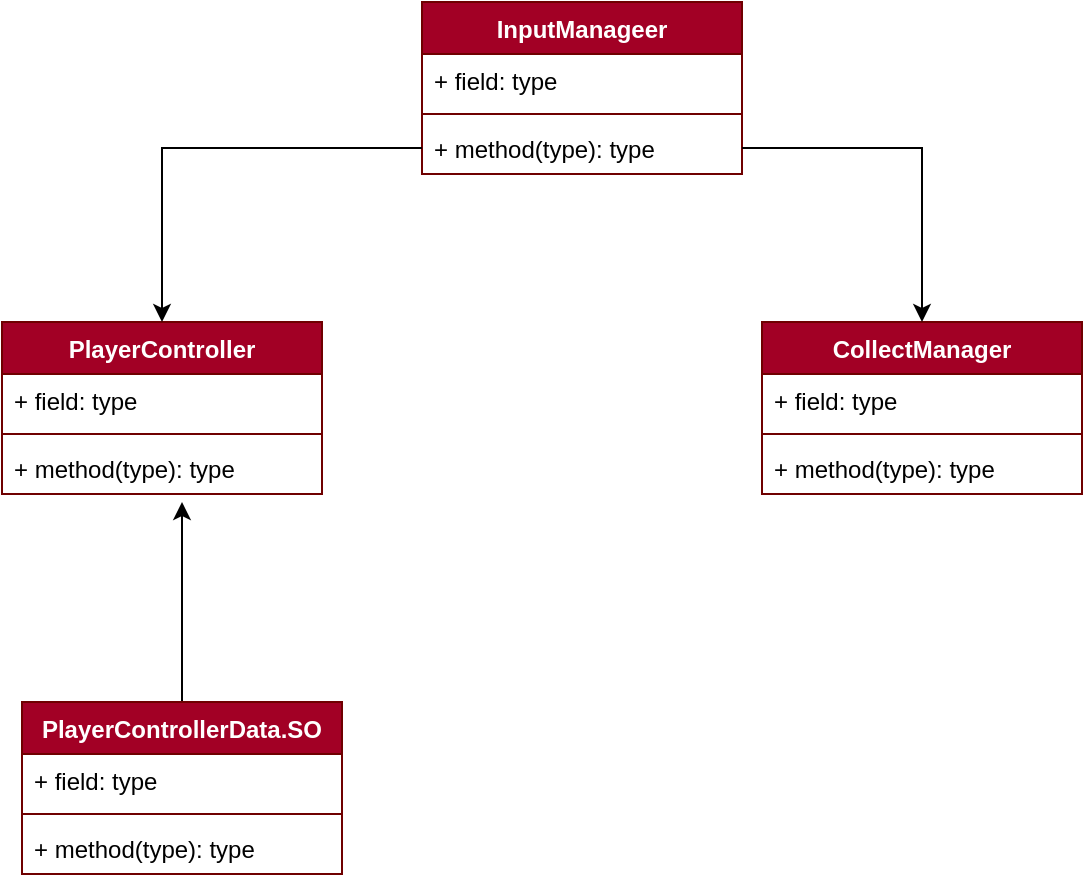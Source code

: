 <mxfile version="24.2.1" type="github">
  <diagram name="Sayfa -1" id="TCRlumir58DF3NTFlVKL">
    <mxGraphModel dx="1434" dy="780" grid="1" gridSize="10" guides="1" tooltips="1" connect="1" arrows="1" fold="1" page="1" pageScale="1" pageWidth="827" pageHeight="1169" math="0" shadow="0">
      <root>
        <mxCell id="0" />
        <mxCell id="1" parent="0" />
        <mxCell id="LWl_j7JrqJpDSYnlIx1C-9" value="PlayerController&lt;br&gt;" style="swimlane;fontStyle=1;align=center;verticalAlign=top;childLayout=stackLayout;horizontal=1;startSize=26;horizontalStack=0;resizeParent=1;resizeParentMax=0;resizeLast=0;collapsible=1;marginBottom=0;whiteSpace=wrap;html=1;fillColor=#a20025;fontColor=#ffffff;strokeColor=#6F0000;" parent="1" vertex="1">
          <mxGeometry x="120" y="180" width="160" height="86" as="geometry" />
        </mxCell>
        <mxCell id="LWl_j7JrqJpDSYnlIx1C-10" value="+ field: type" style="text;strokeColor=none;fillColor=none;align=left;verticalAlign=top;spacingLeft=4;spacingRight=4;overflow=hidden;rotatable=0;points=[[0,0.5],[1,0.5]];portConstraint=eastwest;whiteSpace=wrap;html=1;" parent="LWl_j7JrqJpDSYnlIx1C-9" vertex="1">
          <mxGeometry y="26" width="160" height="26" as="geometry" />
        </mxCell>
        <mxCell id="LWl_j7JrqJpDSYnlIx1C-11" value="" style="line;strokeWidth=1;fillColor=none;align=left;verticalAlign=middle;spacingTop=-1;spacingLeft=3;spacingRight=3;rotatable=0;labelPosition=right;points=[];portConstraint=eastwest;strokeColor=inherit;" parent="LWl_j7JrqJpDSYnlIx1C-9" vertex="1">
          <mxGeometry y="52" width="160" height="8" as="geometry" />
        </mxCell>
        <mxCell id="LWl_j7JrqJpDSYnlIx1C-12" value="+ method(type): type" style="text;strokeColor=none;fillColor=none;align=left;verticalAlign=top;spacingLeft=4;spacingRight=4;overflow=hidden;rotatable=0;points=[[0,0.5],[1,0.5]];portConstraint=eastwest;whiteSpace=wrap;html=1;" parent="LWl_j7JrqJpDSYnlIx1C-9" vertex="1">
          <mxGeometry y="60" width="160" height="26" as="geometry" />
        </mxCell>
        <mxCell id="wxV0Dd2GO7AUjgvOcvU1-14" style="edgeStyle=orthogonalEdgeStyle;rounded=0;orthogonalLoop=1;jettySize=auto;html=1;" edge="1" parent="1" source="LWl_j7JrqJpDSYnlIx1C-13">
          <mxGeometry relative="1" as="geometry">
            <mxPoint x="210" y="270" as="targetPoint" />
          </mxGeometry>
        </mxCell>
        <mxCell id="LWl_j7JrqJpDSYnlIx1C-13" value="PlayerControllerData.SO" style="swimlane;fontStyle=1;align=center;verticalAlign=top;childLayout=stackLayout;horizontal=1;startSize=26;horizontalStack=0;resizeParent=1;resizeParentMax=0;resizeLast=0;collapsible=1;marginBottom=0;whiteSpace=wrap;html=1;fillColor=#a20025;fontColor=#ffffff;strokeColor=#6F0000;" parent="1" vertex="1">
          <mxGeometry x="130" y="370" width="160" height="86" as="geometry" />
        </mxCell>
        <mxCell id="LWl_j7JrqJpDSYnlIx1C-14" value="+ field: type" style="text;strokeColor=none;fillColor=none;align=left;verticalAlign=top;spacingLeft=4;spacingRight=4;overflow=hidden;rotatable=0;points=[[0,0.5],[1,0.5]];portConstraint=eastwest;whiteSpace=wrap;html=1;" parent="LWl_j7JrqJpDSYnlIx1C-13" vertex="1">
          <mxGeometry y="26" width="160" height="26" as="geometry" />
        </mxCell>
        <mxCell id="LWl_j7JrqJpDSYnlIx1C-15" value="" style="line;strokeWidth=1;fillColor=none;align=left;verticalAlign=middle;spacingTop=-1;spacingLeft=3;spacingRight=3;rotatable=0;labelPosition=right;points=[];portConstraint=eastwest;strokeColor=inherit;" parent="LWl_j7JrqJpDSYnlIx1C-13" vertex="1">
          <mxGeometry y="52" width="160" height="8" as="geometry" />
        </mxCell>
        <mxCell id="LWl_j7JrqJpDSYnlIx1C-16" value="+ method(type): type" style="text;strokeColor=none;fillColor=none;align=left;verticalAlign=top;spacingLeft=4;spacingRight=4;overflow=hidden;rotatable=0;points=[[0,0.5],[1,0.5]];portConstraint=eastwest;whiteSpace=wrap;html=1;" parent="LWl_j7JrqJpDSYnlIx1C-13" vertex="1">
          <mxGeometry y="60" width="160" height="26" as="geometry" />
        </mxCell>
        <mxCell id="wxV0Dd2GO7AUjgvOcvU1-1" value="CollectManager" style="swimlane;fontStyle=1;align=center;verticalAlign=top;childLayout=stackLayout;horizontal=1;startSize=26;horizontalStack=0;resizeParent=1;resizeParentMax=0;resizeLast=0;collapsible=1;marginBottom=0;whiteSpace=wrap;html=1;fillColor=#a20025;strokeColor=#6F0000;fontColor=#ffffff;" vertex="1" parent="1">
          <mxGeometry x="500" y="180" width="160" height="86" as="geometry" />
        </mxCell>
        <mxCell id="wxV0Dd2GO7AUjgvOcvU1-2" value="+ field: type" style="text;strokeColor=none;fillColor=none;align=left;verticalAlign=top;spacingLeft=4;spacingRight=4;overflow=hidden;rotatable=0;points=[[0,0.5],[1,0.5]];portConstraint=eastwest;whiteSpace=wrap;html=1;" vertex="1" parent="wxV0Dd2GO7AUjgvOcvU1-1">
          <mxGeometry y="26" width="160" height="26" as="geometry" />
        </mxCell>
        <mxCell id="wxV0Dd2GO7AUjgvOcvU1-3" value="" style="line;strokeWidth=1;fillColor=none;align=left;verticalAlign=middle;spacingTop=-1;spacingLeft=3;spacingRight=3;rotatable=0;labelPosition=right;points=[];portConstraint=eastwest;strokeColor=inherit;" vertex="1" parent="wxV0Dd2GO7AUjgvOcvU1-1">
          <mxGeometry y="52" width="160" height="8" as="geometry" />
        </mxCell>
        <mxCell id="wxV0Dd2GO7AUjgvOcvU1-4" value="+ method(type): type" style="text;strokeColor=none;fillColor=none;align=left;verticalAlign=top;spacingLeft=4;spacingRight=4;overflow=hidden;rotatable=0;points=[[0,0.5],[1,0.5]];portConstraint=eastwest;whiteSpace=wrap;html=1;" vertex="1" parent="wxV0Dd2GO7AUjgvOcvU1-1">
          <mxGeometry y="60" width="160" height="26" as="geometry" />
        </mxCell>
        <mxCell id="wxV0Dd2GO7AUjgvOcvU1-9" value="InputManageer&lt;div&gt;&lt;br&gt;&lt;/div&gt;" style="swimlane;fontStyle=1;align=center;verticalAlign=top;childLayout=stackLayout;horizontal=1;startSize=26;horizontalStack=0;resizeParent=1;resizeParentMax=0;resizeLast=0;collapsible=1;marginBottom=0;whiteSpace=wrap;html=1;fillColor=#a20025;fontColor=#ffffff;strokeColor=#6F0000;" vertex="1" parent="1">
          <mxGeometry x="330" y="20" width="160" height="86" as="geometry" />
        </mxCell>
        <mxCell id="wxV0Dd2GO7AUjgvOcvU1-10" value="+ field: type" style="text;strokeColor=none;fillColor=none;align=left;verticalAlign=top;spacingLeft=4;spacingRight=4;overflow=hidden;rotatable=0;points=[[0,0.5],[1,0.5]];portConstraint=eastwest;whiteSpace=wrap;html=1;" vertex="1" parent="wxV0Dd2GO7AUjgvOcvU1-9">
          <mxGeometry y="26" width="160" height="26" as="geometry" />
        </mxCell>
        <mxCell id="wxV0Dd2GO7AUjgvOcvU1-11" value="" style="line;strokeWidth=1;fillColor=none;align=left;verticalAlign=middle;spacingTop=-1;spacingLeft=3;spacingRight=3;rotatable=0;labelPosition=right;points=[];portConstraint=eastwest;strokeColor=inherit;" vertex="1" parent="wxV0Dd2GO7AUjgvOcvU1-9">
          <mxGeometry y="52" width="160" height="8" as="geometry" />
        </mxCell>
        <mxCell id="wxV0Dd2GO7AUjgvOcvU1-12" value="+ method(type): type" style="text;strokeColor=none;fillColor=none;align=left;verticalAlign=top;spacingLeft=4;spacingRight=4;overflow=hidden;rotatable=0;points=[[0,0.5],[1,0.5]];portConstraint=eastwest;whiteSpace=wrap;html=1;" vertex="1" parent="wxV0Dd2GO7AUjgvOcvU1-9">
          <mxGeometry y="60" width="160" height="26" as="geometry" />
        </mxCell>
        <mxCell id="wxV0Dd2GO7AUjgvOcvU1-13" style="edgeStyle=orthogonalEdgeStyle;rounded=0;orthogonalLoop=1;jettySize=auto;html=1;entryX=0.5;entryY=0;entryDx=0;entryDy=0;" edge="1" parent="1" source="wxV0Dd2GO7AUjgvOcvU1-12" target="wxV0Dd2GO7AUjgvOcvU1-1">
          <mxGeometry relative="1" as="geometry" />
        </mxCell>
        <mxCell id="wxV0Dd2GO7AUjgvOcvU1-15" style="edgeStyle=orthogonalEdgeStyle;rounded=0;orthogonalLoop=1;jettySize=auto;html=1;" edge="1" parent="1" source="wxV0Dd2GO7AUjgvOcvU1-12" target="LWl_j7JrqJpDSYnlIx1C-9">
          <mxGeometry relative="1" as="geometry" />
        </mxCell>
      </root>
    </mxGraphModel>
  </diagram>
</mxfile>
